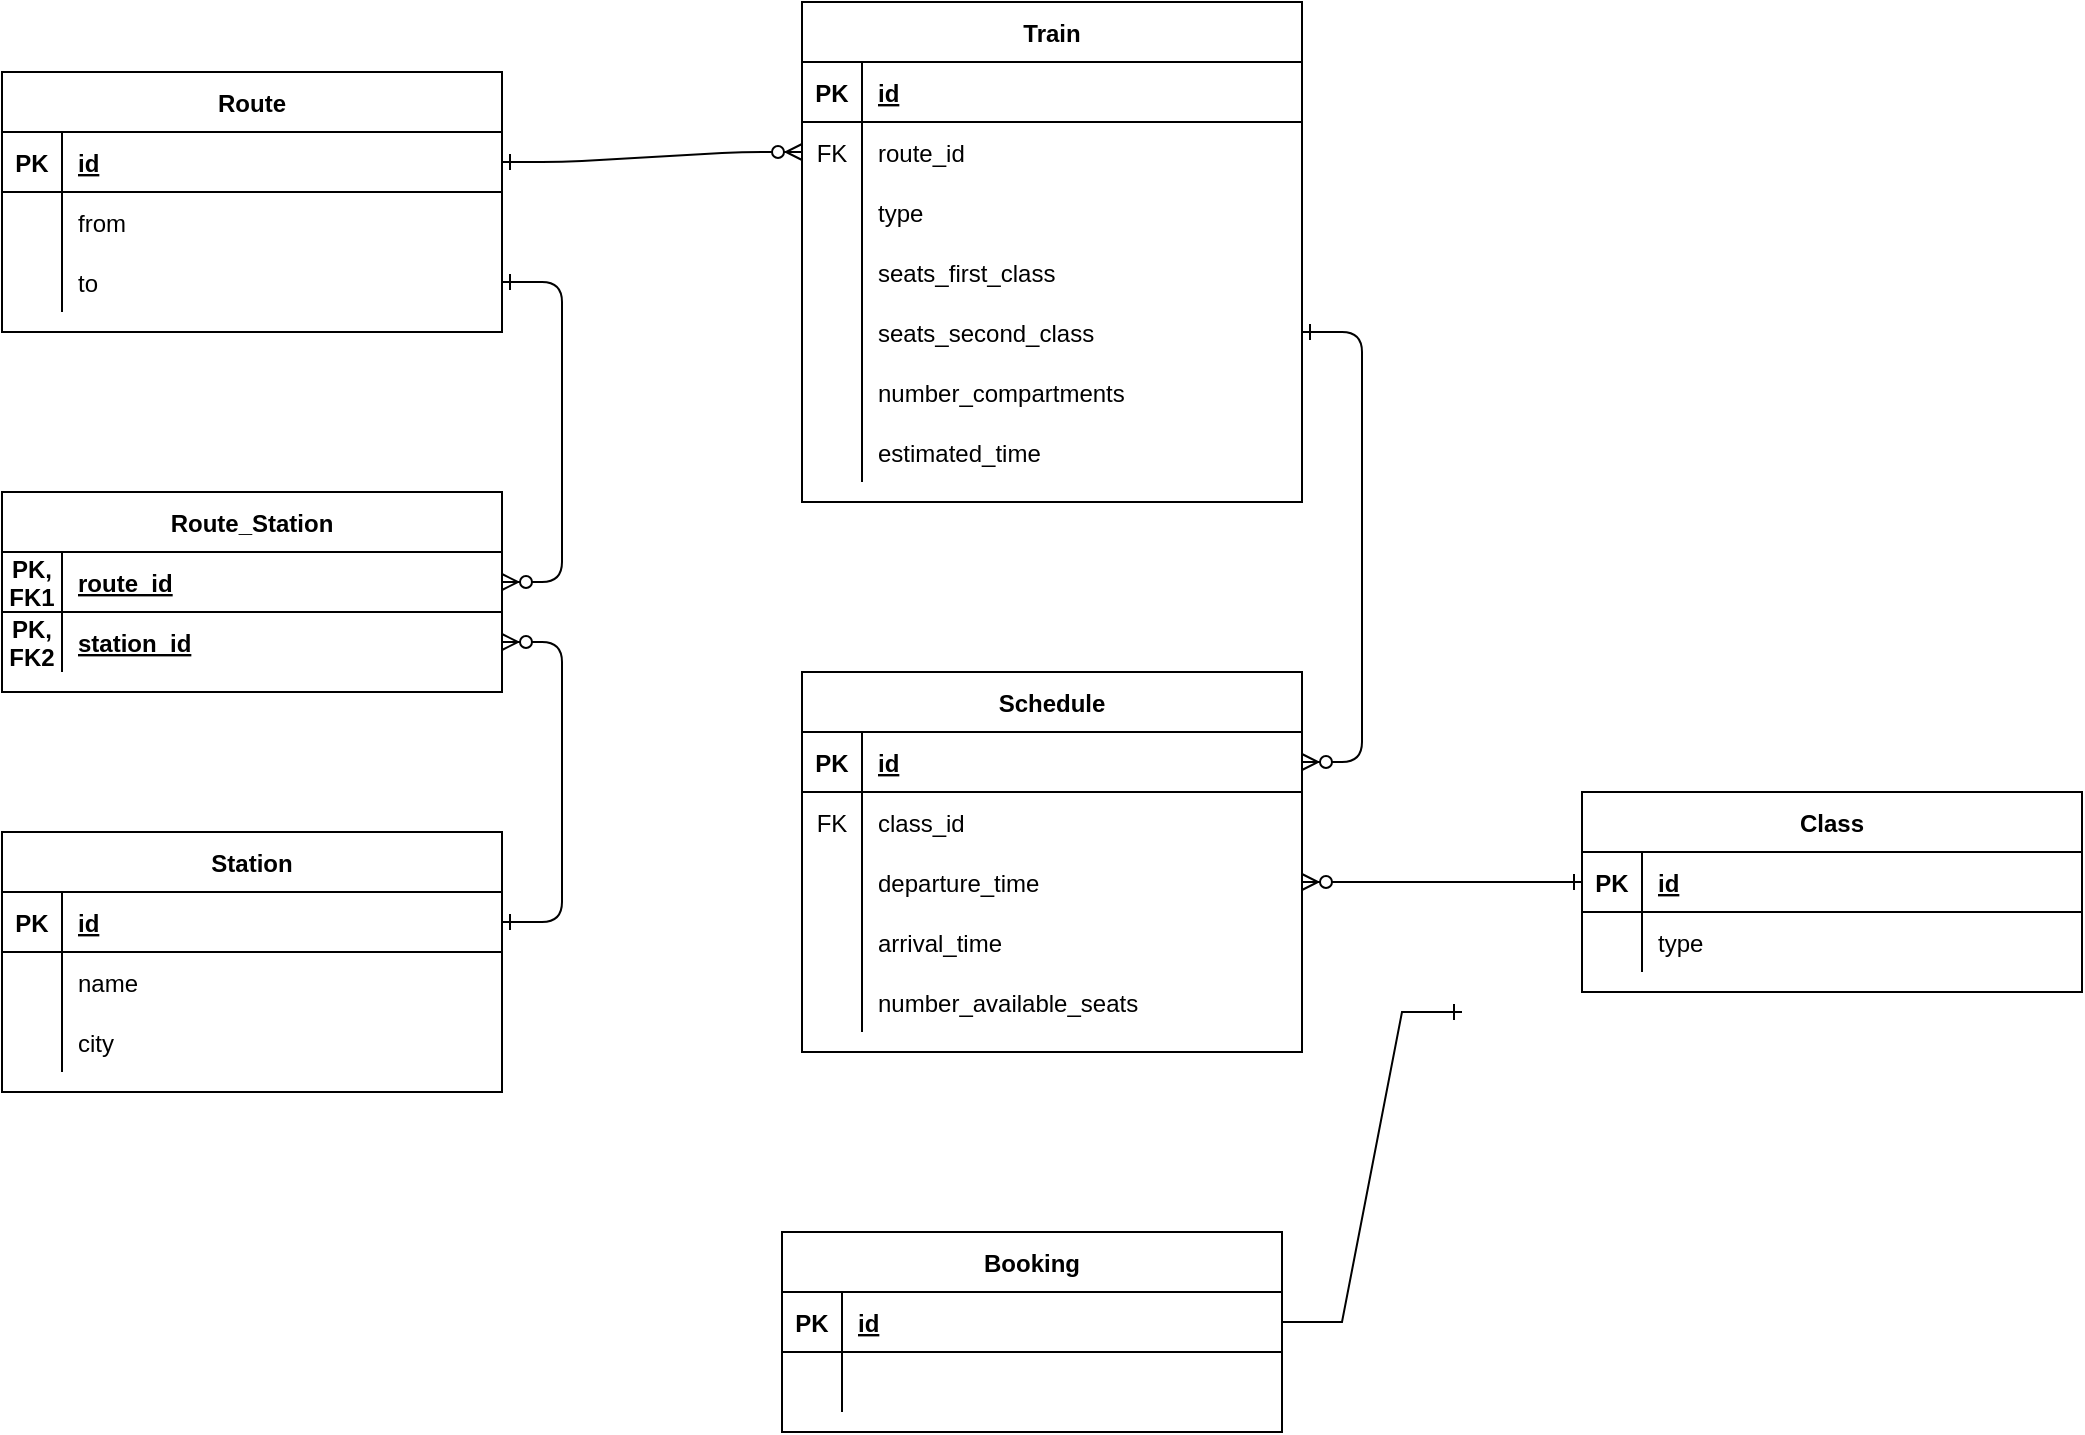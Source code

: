 <mxfile version="20.7.4" type="github">
  <diagram id="R2lEEEUBdFMjLlhIrx00" name="Page-1">
    <mxGraphModel dx="1050" dy="549" grid="1" gridSize="10" guides="1" tooltips="1" connect="1" arrows="1" fold="1" page="1" pageScale="1" pageWidth="850" pageHeight="1100" math="0" shadow="0" extFonts="Permanent Marker^https://fonts.googleapis.com/css?family=Permanent+Marker">
      <root>
        <mxCell id="0" />
        <mxCell id="1" parent="0" />
        <mxCell id="nPK6bukT2_QKHoeVYkHg-1" value="Schedule" style="shape=table;startSize=30;container=1;collapsible=1;childLayout=tableLayout;fixedRows=1;rowLines=0;fontStyle=1;align=center;resizeLast=1;" vertex="1" parent="1">
          <mxGeometry x="620" y="450" width="250" height="190" as="geometry" />
        </mxCell>
        <mxCell id="nPK6bukT2_QKHoeVYkHg-2" value="" style="shape=partialRectangle;collapsible=0;dropTarget=0;pointerEvents=0;fillColor=none;points=[[0,0.5],[1,0.5]];portConstraint=eastwest;top=0;left=0;right=0;bottom=1;" vertex="1" parent="nPK6bukT2_QKHoeVYkHg-1">
          <mxGeometry y="30" width="250" height="30" as="geometry" />
        </mxCell>
        <mxCell id="nPK6bukT2_QKHoeVYkHg-3" value="PK" style="shape=partialRectangle;overflow=hidden;connectable=0;fillColor=none;top=0;left=0;bottom=0;right=0;fontStyle=1;" vertex="1" parent="nPK6bukT2_QKHoeVYkHg-2">
          <mxGeometry width="30" height="30" as="geometry">
            <mxRectangle width="30" height="30" as="alternateBounds" />
          </mxGeometry>
        </mxCell>
        <mxCell id="nPK6bukT2_QKHoeVYkHg-4" value="id" style="shape=partialRectangle;overflow=hidden;connectable=0;fillColor=none;top=0;left=0;bottom=0;right=0;align=left;spacingLeft=6;fontStyle=5;" vertex="1" parent="nPK6bukT2_QKHoeVYkHg-2">
          <mxGeometry x="30" width="220" height="30" as="geometry">
            <mxRectangle width="220" height="30" as="alternateBounds" />
          </mxGeometry>
        </mxCell>
        <mxCell id="nPK6bukT2_QKHoeVYkHg-5" value="" style="shape=partialRectangle;collapsible=0;dropTarget=0;pointerEvents=0;fillColor=none;points=[[0,0.5],[1,0.5]];portConstraint=eastwest;top=0;left=0;right=0;bottom=0;" vertex="1" parent="nPK6bukT2_QKHoeVYkHg-1">
          <mxGeometry y="60" width="250" height="30" as="geometry" />
        </mxCell>
        <mxCell id="nPK6bukT2_QKHoeVYkHg-6" value="FK" style="shape=partialRectangle;overflow=hidden;connectable=0;fillColor=none;top=0;left=0;bottom=0;right=0;" vertex="1" parent="nPK6bukT2_QKHoeVYkHg-5">
          <mxGeometry width="30" height="30" as="geometry">
            <mxRectangle width="30" height="30" as="alternateBounds" />
          </mxGeometry>
        </mxCell>
        <mxCell id="nPK6bukT2_QKHoeVYkHg-7" value="class_id" style="shape=partialRectangle;overflow=hidden;connectable=0;fillColor=none;top=0;left=0;bottom=0;right=0;align=left;spacingLeft=6;" vertex="1" parent="nPK6bukT2_QKHoeVYkHg-5">
          <mxGeometry x="30" width="220" height="30" as="geometry">
            <mxRectangle width="220" height="30" as="alternateBounds" />
          </mxGeometry>
        </mxCell>
        <mxCell id="nPK6bukT2_QKHoeVYkHg-125" value="" style="shape=partialRectangle;collapsible=0;dropTarget=0;pointerEvents=0;fillColor=none;points=[[0,0.5],[1,0.5]];portConstraint=eastwest;top=0;left=0;right=0;bottom=0;" vertex="1" parent="nPK6bukT2_QKHoeVYkHg-1">
          <mxGeometry y="90" width="250" height="30" as="geometry" />
        </mxCell>
        <mxCell id="nPK6bukT2_QKHoeVYkHg-126" value="" style="shape=partialRectangle;overflow=hidden;connectable=0;fillColor=none;top=0;left=0;bottom=0;right=0;" vertex="1" parent="nPK6bukT2_QKHoeVYkHg-125">
          <mxGeometry width="30" height="30" as="geometry">
            <mxRectangle width="30" height="30" as="alternateBounds" />
          </mxGeometry>
        </mxCell>
        <mxCell id="nPK6bukT2_QKHoeVYkHg-127" value="departure_time" style="shape=partialRectangle;overflow=hidden;connectable=0;fillColor=none;top=0;left=0;bottom=0;right=0;align=left;spacingLeft=6;" vertex="1" parent="nPK6bukT2_QKHoeVYkHg-125">
          <mxGeometry x="30" width="220" height="30" as="geometry">
            <mxRectangle width="220" height="30" as="alternateBounds" />
          </mxGeometry>
        </mxCell>
        <mxCell id="nPK6bukT2_QKHoeVYkHg-122" value="" style="shape=partialRectangle;collapsible=0;dropTarget=0;pointerEvents=0;fillColor=none;points=[[0,0.5],[1,0.5]];portConstraint=eastwest;top=0;left=0;right=0;bottom=0;" vertex="1" parent="nPK6bukT2_QKHoeVYkHg-1">
          <mxGeometry y="120" width="250" height="30" as="geometry" />
        </mxCell>
        <mxCell id="nPK6bukT2_QKHoeVYkHg-123" value="" style="shape=partialRectangle;overflow=hidden;connectable=0;fillColor=none;top=0;left=0;bottom=0;right=0;" vertex="1" parent="nPK6bukT2_QKHoeVYkHg-122">
          <mxGeometry width="30" height="30" as="geometry">
            <mxRectangle width="30" height="30" as="alternateBounds" />
          </mxGeometry>
        </mxCell>
        <mxCell id="nPK6bukT2_QKHoeVYkHg-124" value="arrival_time" style="shape=partialRectangle;overflow=hidden;connectable=0;fillColor=none;top=0;left=0;bottom=0;right=0;align=left;spacingLeft=6;" vertex="1" parent="nPK6bukT2_QKHoeVYkHg-122">
          <mxGeometry x="30" width="220" height="30" as="geometry">
            <mxRectangle width="220" height="30" as="alternateBounds" />
          </mxGeometry>
        </mxCell>
        <mxCell id="nPK6bukT2_QKHoeVYkHg-129" value="" style="shape=partialRectangle;collapsible=0;dropTarget=0;pointerEvents=0;fillColor=none;points=[[0,0.5],[1,0.5]];portConstraint=eastwest;top=0;left=0;right=0;bottom=0;" vertex="1" parent="nPK6bukT2_QKHoeVYkHg-1">
          <mxGeometry y="150" width="250" height="30" as="geometry" />
        </mxCell>
        <mxCell id="nPK6bukT2_QKHoeVYkHg-130" value="" style="shape=partialRectangle;overflow=hidden;connectable=0;fillColor=none;top=0;left=0;bottom=0;right=0;" vertex="1" parent="nPK6bukT2_QKHoeVYkHg-129">
          <mxGeometry width="30" height="30" as="geometry">
            <mxRectangle width="30" height="30" as="alternateBounds" />
          </mxGeometry>
        </mxCell>
        <mxCell id="nPK6bukT2_QKHoeVYkHg-131" value="number_available_seats" style="shape=partialRectangle;overflow=hidden;connectable=0;fillColor=none;top=0;left=0;bottom=0;right=0;align=left;spacingLeft=6;" vertex="1" parent="nPK6bukT2_QKHoeVYkHg-129">
          <mxGeometry x="30" width="220" height="30" as="geometry">
            <mxRectangle width="220" height="30" as="alternateBounds" />
          </mxGeometry>
        </mxCell>
        <mxCell id="nPK6bukT2_QKHoeVYkHg-21" value="Station" style="shape=table;startSize=30;container=1;collapsible=1;childLayout=tableLayout;fixedRows=1;rowLines=0;fontStyle=1;align=center;resizeLast=1;" vertex="1" parent="1">
          <mxGeometry x="220" y="530" width="250" height="130" as="geometry" />
        </mxCell>
        <mxCell id="nPK6bukT2_QKHoeVYkHg-22" value="" style="shape=partialRectangle;collapsible=0;dropTarget=0;pointerEvents=0;fillColor=none;points=[[0,0.5],[1,0.5]];portConstraint=eastwest;top=0;left=0;right=0;bottom=1;" vertex="1" parent="nPK6bukT2_QKHoeVYkHg-21">
          <mxGeometry y="30" width="250" height="30" as="geometry" />
        </mxCell>
        <mxCell id="nPK6bukT2_QKHoeVYkHg-23" value="PK" style="shape=partialRectangle;overflow=hidden;connectable=0;fillColor=none;top=0;left=0;bottom=0;right=0;fontStyle=1;" vertex="1" parent="nPK6bukT2_QKHoeVYkHg-22">
          <mxGeometry width="30" height="30" as="geometry">
            <mxRectangle width="30" height="30" as="alternateBounds" />
          </mxGeometry>
        </mxCell>
        <mxCell id="nPK6bukT2_QKHoeVYkHg-24" value="id" style="shape=partialRectangle;overflow=hidden;connectable=0;fillColor=none;top=0;left=0;bottom=0;right=0;align=left;spacingLeft=6;fontStyle=5;" vertex="1" parent="nPK6bukT2_QKHoeVYkHg-22">
          <mxGeometry x="30" width="220" height="30" as="geometry">
            <mxRectangle width="220" height="30" as="alternateBounds" />
          </mxGeometry>
        </mxCell>
        <mxCell id="nPK6bukT2_QKHoeVYkHg-25" value="" style="shape=partialRectangle;collapsible=0;dropTarget=0;pointerEvents=0;fillColor=none;points=[[0,0.5],[1,0.5]];portConstraint=eastwest;top=0;left=0;right=0;bottom=0;" vertex="1" parent="nPK6bukT2_QKHoeVYkHg-21">
          <mxGeometry y="60" width="250" height="30" as="geometry" />
        </mxCell>
        <mxCell id="nPK6bukT2_QKHoeVYkHg-26" value="" style="shape=partialRectangle;overflow=hidden;connectable=0;fillColor=none;top=0;left=0;bottom=0;right=0;" vertex="1" parent="nPK6bukT2_QKHoeVYkHg-25">
          <mxGeometry width="30" height="30" as="geometry">
            <mxRectangle width="30" height="30" as="alternateBounds" />
          </mxGeometry>
        </mxCell>
        <mxCell id="nPK6bukT2_QKHoeVYkHg-27" value="name" style="shape=partialRectangle;overflow=hidden;connectable=0;fillColor=none;top=0;left=0;bottom=0;right=0;align=left;spacingLeft=6;" vertex="1" parent="nPK6bukT2_QKHoeVYkHg-25">
          <mxGeometry x="30" width="220" height="30" as="geometry">
            <mxRectangle width="220" height="30" as="alternateBounds" />
          </mxGeometry>
        </mxCell>
        <mxCell id="nPK6bukT2_QKHoeVYkHg-106" value="" style="shape=partialRectangle;collapsible=0;dropTarget=0;pointerEvents=0;fillColor=none;points=[[0,0.5],[1,0.5]];portConstraint=eastwest;top=0;left=0;right=0;bottom=0;" vertex="1" parent="nPK6bukT2_QKHoeVYkHg-21">
          <mxGeometry y="90" width="250" height="30" as="geometry" />
        </mxCell>
        <mxCell id="nPK6bukT2_QKHoeVYkHg-107" value="" style="shape=partialRectangle;overflow=hidden;connectable=0;fillColor=none;top=0;left=0;bottom=0;right=0;" vertex="1" parent="nPK6bukT2_QKHoeVYkHg-106">
          <mxGeometry width="30" height="30" as="geometry">
            <mxRectangle width="30" height="30" as="alternateBounds" />
          </mxGeometry>
        </mxCell>
        <mxCell id="nPK6bukT2_QKHoeVYkHg-108" value="city" style="shape=partialRectangle;overflow=hidden;connectable=0;fillColor=none;top=0;left=0;bottom=0;right=0;align=left;spacingLeft=6;" vertex="1" parent="nPK6bukT2_QKHoeVYkHg-106">
          <mxGeometry x="30" width="220" height="30" as="geometry">
            <mxRectangle width="220" height="30" as="alternateBounds" />
          </mxGeometry>
        </mxCell>
        <mxCell id="nPK6bukT2_QKHoeVYkHg-35" value="Route" style="shape=table;startSize=30;container=1;collapsible=1;childLayout=tableLayout;fixedRows=1;rowLines=0;fontStyle=1;align=center;resizeLast=1;" vertex="1" parent="1">
          <mxGeometry x="220" y="150" width="250" height="130" as="geometry" />
        </mxCell>
        <mxCell id="nPK6bukT2_QKHoeVYkHg-36" value="" style="shape=partialRectangle;collapsible=0;dropTarget=0;pointerEvents=0;fillColor=none;points=[[0,0.5],[1,0.5]];portConstraint=eastwest;top=0;left=0;right=0;bottom=1;" vertex="1" parent="nPK6bukT2_QKHoeVYkHg-35">
          <mxGeometry y="30" width="250" height="30" as="geometry" />
        </mxCell>
        <mxCell id="nPK6bukT2_QKHoeVYkHg-37" value="PK" style="shape=partialRectangle;overflow=hidden;connectable=0;fillColor=none;top=0;left=0;bottom=0;right=0;fontStyle=1;" vertex="1" parent="nPK6bukT2_QKHoeVYkHg-36">
          <mxGeometry width="30" height="30" as="geometry">
            <mxRectangle width="30" height="30" as="alternateBounds" />
          </mxGeometry>
        </mxCell>
        <mxCell id="nPK6bukT2_QKHoeVYkHg-38" value="id" style="shape=partialRectangle;overflow=hidden;connectable=0;fillColor=none;top=0;left=0;bottom=0;right=0;align=left;spacingLeft=6;fontStyle=5;" vertex="1" parent="nPK6bukT2_QKHoeVYkHg-36">
          <mxGeometry x="30" width="220" height="30" as="geometry">
            <mxRectangle width="220" height="30" as="alternateBounds" />
          </mxGeometry>
        </mxCell>
        <mxCell id="nPK6bukT2_QKHoeVYkHg-39" value="" style="shape=partialRectangle;collapsible=0;dropTarget=0;pointerEvents=0;fillColor=none;points=[[0,0.5],[1,0.5]];portConstraint=eastwest;top=0;left=0;right=0;bottom=0;" vertex="1" parent="nPK6bukT2_QKHoeVYkHg-35">
          <mxGeometry y="60" width="250" height="30" as="geometry" />
        </mxCell>
        <mxCell id="nPK6bukT2_QKHoeVYkHg-40" value="" style="shape=partialRectangle;overflow=hidden;connectable=0;fillColor=none;top=0;left=0;bottom=0;right=0;" vertex="1" parent="nPK6bukT2_QKHoeVYkHg-39">
          <mxGeometry width="30" height="30" as="geometry">
            <mxRectangle width="30" height="30" as="alternateBounds" />
          </mxGeometry>
        </mxCell>
        <mxCell id="nPK6bukT2_QKHoeVYkHg-41" value="from" style="shape=partialRectangle;overflow=hidden;connectable=0;fillColor=none;top=0;left=0;bottom=0;right=0;align=left;spacingLeft=6;" vertex="1" parent="nPK6bukT2_QKHoeVYkHg-39">
          <mxGeometry x="30" width="220" height="30" as="geometry">
            <mxRectangle width="220" height="30" as="alternateBounds" />
          </mxGeometry>
        </mxCell>
        <mxCell id="nPK6bukT2_QKHoeVYkHg-71" value="" style="shape=partialRectangle;collapsible=0;dropTarget=0;pointerEvents=0;fillColor=none;points=[[0,0.5],[1,0.5]];portConstraint=eastwest;top=0;left=0;right=0;bottom=0;" vertex="1" parent="nPK6bukT2_QKHoeVYkHg-35">
          <mxGeometry y="90" width="250" height="30" as="geometry" />
        </mxCell>
        <mxCell id="nPK6bukT2_QKHoeVYkHg-72" value="" style="shape=partialRectangle;overflow=hidden;connectable=0;fillColor=none;top=0;left=0;bottom=0;right=0;" vertex="1" parent="nPK6bukT2_QKHoeVYkHg-71">
          <mxGeometry width="30" height="30" as="geometry">
            <mxRectangle width="30" height="30" as="alternateBounds" />
          </mxGeometry>
        </mxCell>
        <mxCell id="nPK6bukT2_QKHoeVYkHg-73" value="to" style="shape=partialRectangle;overflow=hidden;connectable=0;fillColor=none;top=0;left=0;bottom=0;right=0;align=left;spacingLeft=6;" vertex="1" parent="nPK6bukT2_QKHoeVYkHg-71">
          <mxGeometry x="30" width="220" height="30" as="geometry">
            <mxRectangle width="220" height="30" as="alternateBounds" />
          </mxGeometry>
        </mxCell>
        <mxCell id="nPK6bukT2_QKHoeVYkHg-49" value="" style="edgeStyle=entityRelationEdgeStyle;endArrow=ERzeroToMany;startArrow=ERone;endFill=1;startFill=0;entryX=0;entryY=0.5;entryDx=0;entryDy=0;exitX=1;exitY=0.5;exitDx=0;exitDy=0;" edge="1" parent="1" source="nPK6bukT2_QKHoeVYkHg-36" target="nPK6bukT2_QKHoeVYkHg-91">
          <mxGeometry x="-0.455" y="59" width="100" height="100" relative="1" as="geometry">
            <mxPoint x="440" y="270" as="sourcePoint" />
            <mxPoint x="600" y="205" as="targetPoint" />
            <mxPoint x="-27" y="-20" as="offset" />
          </mxGeometry>
        </mxCell>
        <mxCell id="nPK6bukT2_QKHoeVYkHg-50" value="" style="edgeStyle=entityRelationEdgeStyle;endArrow=ERzeroToMany;startArrow=ERone;endFill=1;startFill=0;entryX=1;entryY=0.5;entryDx=0;entryDy=0;exitX=1;exitY=0.5;exitDx=0;exitDy=0;" edge="1" parent="1" source="nPK6bukT2_QKHoeVYkHg-71" target="nPK6bukT2_QKHoeVYkHg-52">
          <mxGeometry x="-0.455" y="59" width="100" height="100" relative="1" as="geometry">
            <mxPoint x="530" y="270" as="sourcePoint" />
            <mxPoint x="510" y="340" as="targetPoint" />
            <mxPoint x="-27" y="-20" as="offset" />
          </mxGeometry>
        </mxCell>
        <mxCell id="nPK6bukT2_QKHoeVYkHg-51" value="Route_Station" style="shape=table;startSize=30;container=1;collapsible=1;childLayout=tableLayout;fixedRows=1;rowLines=0;fontStyle=1;align=center;resizeLast=1;" vertex="1" parent="1">
          <mxGeometry x="220" y="360" width="250" height="100" as="geometry" />
        </mxCell>
        <mxCell id="nPK6bukT2_QKHoeVYkHg-52" value="" style="shape=partialRectangle;collapsible=0;dropTarget=0;pointerEvents=0;fillColor=none;points=[[0,0.5],[1,0.5]];portConstraint=eastwest;top=0;left=0;right=0;bottom=1;" vertex="1" parent="nPK6bukT2_QKHoeVYkHg-51">
          <mxGeometry y="30" width="250" height="30" as="geometry" />
        </mxCell>
        <mxCell id="nPK6bukT2_QKHoeVYkHg-53" value="PK,&#xa;FK1" style="shape=partialRectangle;overflow=hidden;connectable=0;fillColor=none;top=0;left=0;bottom=0;right=0;fontStyle=1;" vertex="1" parent="nPK6bukT2_QKHoeVYkHg-52">
          <mxGeometry width="30" height="30" as="geometry">
            <mxRectangle width="30" height="30" as="alternateBounds" />
          </mxGeometry>
        </mxCell>
        <mxCell id="nPK6bukT2_QKHoeVYkHg-54" value="route_id" style="shape=partialRectangle;overflow=hidden;connectable=0;fillColor=none;top=0;left=0;bottom=0;right=0;align=left;spacingLeft=6;fontStyle=5;" vertex="1" parent="nPK6bukT2_QKHoeVYkHg-52">
          <mxGeometry x="30" width="220" height="30" as="geometry">
            <mxRectangle width="220" height="30" as="alternateBounds" />
          </mxGeometry>
        </mxCell>
        <mxCell id="nPK6bukT2_QKHoeVYkHg-55" value="" style="shape=partialRectangle;collapsible=0;dropTarget=0;pointerEvents=0;fillColor=none;points=[[0,0.5],[1,0.5]];portConstraint=eastwest;top=0;left=0;right=0;bottom=0;" vertex="1" parent="nPK6bukT2_QKHoeVYkHg-51">
          <mxGeometry y="60" width="250" height="30" as="geometry" />
        </mxCell>
        <mxCell id="nPK6bukT2_QKHoeVYkHg-56" value="PK,&#xa;FK2" style="shape=partialRectangle;overflow=hidden;connectable=0;fillColor=none;top=0;left=0;bottom=0;right=0;fontStyle=1" vertex="1" parent="nPK6bukT2_QKHoeVYkHg-55">
          <mxGeometry width="30" height="30" as="geometry">
            <mxRectangle width="30" height="30" as="alternateBounds" />
          </mxGeometry>
        </mxCell>
        <mxCell id="nPK6bukT2_QKHoeVYkHg-57" value="station_id" style="shape=partialRectangle;overflow=hidden;connectable=0;fillColor=none;top=0;left=0;bottom=0;right=0;align=left;spacingLeft=6;fontStyle=5" vertex="1" parent="nPK6bukT2_QKHoeVYkHg-55">
          <mxGeometry x="30" width="220" height="30" as="geometry">
            <mxRectangle width="220" height="30" as="alternateBounds" />
          </mxGeometry>
        </mxCell>
        <mxCell id="nPK6bukT2_QKHoeVYkHg-59" value="" style="edgeStyle=entityRelationEdgeStyle;endArrow=ERzeroToMany;startArrow=ERone;endFill=1;startFill=0;exitX=1;exitY=0.5;exitDx=0;exitDy=0;entryX=1;entryY=0.5;entryDx=0;entryDy=0;" edge="1" parent="1" source="nPK6bukT2_QKHoeVYkHg-22" target="nPK6bukT2_QKHoeVYkHg-55">
          <mxGeometry x="-0.455" y="59" width="100" height="100" relative="1" as="geometry">
            <mxPoint x="480" y="245" as="sourcePoint" />
            <mxPoint x="480" y="415" as="targetPoint" />
            <mxPoint x="-27" y="-20" as="offset" />
          </mxGeometry>
        </mxCell>
        <mxCell id="nPK6bukT2_QKHoeVYkHg-62" value="Booking" style="shape=table;startSize=30;container=1;collapsible=1;childLayout=tableLayout;fixedRows=1;rowLines=0;fontStyle=1;align=center;resizeLast=1;" vertex="1" parent="1">
          <mxGeometry x="610" y="730" width="250" height="100" as="geometry" />
        </mxCell>
        <mxCell id="nPK6bukT2_QKHoeVYkHg-63" value="" style="shape=partialRectangle;collapsible=0;dropTarget=0;pointerEvents=0;fillColor=none;points=[[0,0.5],[1,0.5]];portConstraint=eastwest;top=0;left=0;right=0;bottom=1;" vertex="1" parent="nPK6bukT2_QKHoeVYkHg-62">
          <mxGeometry y="30" width="250" height="30" as="geometry" />
        </mxCell>
        <mxCell id="nPK6bukT2_QKHoeVYkHg-64" value="PK" style="shape=partialRectangle;overflow=hidden;connectable=0;fillColor=none;top=0;left=0;bottom=0;right=0;fontStyle=1;" vertex="1" parent="nPK6bukT2_QKHoeVYkHg-63">
          <mxGeometry width="30" height="30" as="geometry">
            <mxRectangle width="30" height="30" as="alternateBounds" />
          </mxGeometry>
        </mxCell>
        <mxCell id="nPK6bukT2_QKHoeVYkHg-65" value="id" style="shape=partialRectangle;overflow=hidden;connectable=0;fillColor=none;top=0;left=0;bottom=0;right=0;align=left;spacingLeft=6;fontStyle=5;" vertex="1" parent="nPK6bukT2_QKHoeVYkHg-63">
          <mxGeometry x="30" width="220" height="30" as="geometry">
            <mxRectangle width="220" height="30" as="alternateBounds" />
          </mxGeometry>
        </mxCell>
        <mxCell id="nPK6bukT2_QKHoeVYkHg-66" value="" style="shape=partialRectangle;collapsible=0;dropTarget=0;pointerEvents=0;fillColor=none;points=[[0,0.5],[1,0.5]];portConstraint=eastwest;top=0;left=0;right=0;bottom=0;" vertex="1" parent="nPK6bukT2_QKHoeVYkHg-62">
          <mxGeometry y="60" width="250" height="30" as="geometry" />
        </mxCell>
        <mxCell id="nPK6bukT2_QKHoeVYkHg-67" value="" style="shape=partialRectangle;overflow=hidden;connectable=0;fillColor=none;top=0;left=0;bottom=0;right=0;" vertex="1" parent="nPK6bukT2_QKHoeVYkHg-66">
          <mxGeometry width="30" height="30" as="geometry">
            <mxRectangle width="30" height="30" as="alternateBounds" />
          </mxGeometry>
        </mxCell>
        <mxCell id="nPK6bukT2_QKHoeVYkHg-68" value="" style="shape=partialRectangle;overflow=hidden;connectable=0;fillColor=none;top=0;left=0;bottom=0;right=0;align=left;spacingLeft=6;" vertex="1" parent="nPK6bukT2_QKHoeVYkHg-66">
          <mxGeometry x="30" width="220" height="30" as="geometry">
            <mxRectangle width="220" height="30" as="alternateBounds" />
          </mxGeometry>
        </mxCell>
        <mxCell id="nPK6bukT2_QKHoeVYkHg-69" value="" style="edgeStyle=entityRelationEdgeStyle;endArrow=ERzeroToMany;startArrow=ERone;endFill=1;startFill=0;entryX=1;entryY=0.5;entryDx=0;entryDy=0;exitX=1;exitY=0.5;exitDx=0;exitDy=0;" edge="1" parent="1" source="nPK6bukT2_QKHoeVYkHg-100" target="nPK6bukT2_QKHoeVYkHg-2">
          <mxGeometry x="-0.455" y="59" width="100" height="100" relative="1" as="geometry">
            <mxPoint x="960" y="270" as="sourcePoint" />
            <mxPoint x="860" y="215" as="targetPoint" />
            <mxPoint x="-27" y="-20" as="offset" />
          </mxGeometry>
        </mxCell>
        <mxCell id="nPK6bukT2_QKHoeVYkHg-70" value="" style="edgeStyle=entityRelationEdgeStyle;fontSize=12;html=1;endArrow=ERone;endFill=1;rounded=0;exitX=1;exitY=0.5;exitDx=0;exitDy=0;" edge="1" parent="1" source="nPK6bukT2_QKHoeVYkHg-63">
          <mxGeometry width="100" height="100" relative="1" as="geometry">
            <mxPoint x="580" y="440" as="sourcePoint" />
            <mxPoint x="950" y="620" as="targetPoint" />
          </mxGeometry>
        </mxCell>
        <mxCell id="nPK6bukT2_QKHoeVYkHg-87" value="Train" style="shape=table;startSize=30;container=1;collapsible=1;childLayout=tableLayout;fixedRows=1;rowLines=0;fontStyle=1;align=center;resizeLast=1;" vertex="1" parent="1">
          <mxGeometry x="620" y="115" width="250" height="250" as="geometry" />
        </mxCell>
        <mxCell id="nPK6bukT2_QKHoeVYkHg-88" value="" style="shape=partialRectangle;collapsible=0;dropTarget=0;pointerEvents=0;fillColor=none;points=[[0,0.5],[1,0.5]];portConstraint=eastwest;top=0;left=0;right=0;bottom=1;" vertex="1" parent="nPK6bukT2_QKHoeVYkHg-87">
          <mxGeometry y="30" width="250" height="30" as="geometry" />
        </mxCell>
        <mxCell id="nPK6bukT2_QKHoeVYkHg-89" value="PK" style="shape=partialRectangle;overflow=hidden;connectable=0;fillColor=none;top=0;left=0;bottom=0;right=0;fontStyle=1;" vertex="1" parent="nPK6bukT2_QKHoeVYkHg-88">
          <mxGeometry width="30" height="30" as="geometry">
            <mxRectangle width="30" height="30" as="alternateBounds" />
          </mxGeometry>
        </mxCell>
        <mxCell id="nPK6bukT2_QKHoeVYkHg-90" value="id" style="shape=partialRectangle;overflow=hidden;connectable=0;fillColor=none;top=0;left=0;bottom=0;right=0;align=left;spacingLeft=6;fontStyle=5;" vertex="1" parent="nPK6bukT2_QKHoeVYkHg-88">
          <mxGeometry x="30" width="220" height="30" as="geometry">
            <mxRectangle width="220" height="30" as="alternateBounds" />
          </mxGeometry>
        </mxCell>
        <mxCell id="nPK6bukT2_QKHoeVYkHg-91" value="" style="shape=partialRectangle;collapsible=0;dropTarget=0;pointerEvents=0;fillColor=none;points=[[0,0.5],[1,0.5]];portConstraint=eastwest;top=0;left=0;right=0;bottom=0;" vertex="1" parent="nPK6bukT2_QKHoeVYkHg-87">
          <mxGeometry y="60" width="250" height="30" as="geometry" />
        </mxCell>
        <mxCell id="nPK6bukT2_QKHoeVYkHg-92" value="FK" style="shape=partialRectangle;overflow=hidden;connectable=0;fillColor=none;top=0;left=0;bottom=0;right=0;" vertex="1" parent="nPK6bukT2_QKHoeVYkHg-91">
          <mxGeometry width="30" height="30" as="geometry">
            <mxRectangle width="30" height="30" as="alternateBounds" />
          </mxGeometry>
        </mxCell>
        <mxCell id="nPK6bukT2_QKHoeVYkHg-93" value="route_id" style="shape=partialRectangle;overflow=hidden;connectable=0;fillColor=none;top=0;left=0;bottom=0;right=0;align=left;spacingLeft=6;" vertex="1" parent="nPK6bukT2_QKHoeVYkHg-91">
          <mxGeometry x="30" width="220" height="30" as="geometry">
            <mxRectangle width="220" height="30" as="alternateBounds" />
          </mxGeometry>
        </mxCell>
        <mxCell id="nPK6bukT2_QKHoeVYkHg-109" value="" style="shape=partialRectangle;collapsible=0;dropTarget=0;pointerEvents=0;fillColor=none;points=[[0,0.5],[1,0.5]];portConstraint=eastwest;top=0;left=0;right=0;bottom=0;" vertex="1" parent="nPK6bukT2_QKHoeVYkHg-87">
          <mxGeometry y="90" width="250" height="30" as="geometry" />
        </mxCell>
        <mxCell id="nPK6bukT2_QKHoeVYkHg-110" value="" style="shape=partialRectangle;overflow=hidden;connectable=0;fillColor=none;top=0;left=0;bottom=0;right=0;" vertex="1" parent="nPK6bukT2_QKHoeVYkHg-109">
          <mxGeometry width="30" height="30" as="geometry">
            <mxRectangle width="30" height="30" as="alternateBounds" />
          </mxGeometry>
        </mxCell>
        <mxCell id="nPK6bukT2_QKHoeVYkHg-111" value="type" style="shape=partialRectangle;overflow=hidden;connectable=0;fillColor=none;top=0;left=0;bottom=0;right=0;align=left;spacingLeft=6;" vertex="1" parent="nPK6bukT2_QKHoeVYkHg-109">
          <mxGeometry x="30" width="220" height="30" as="geometry">
            <mxRectangle width="220" height="30" as="alternateBounds" />
          </mxGeometry>
        </mxCell>
        <mxCell id="nPK6bukT2_QKHoeVYkHg-97" value="" style="shape=partialRectangle;collapsible=0;dropTarget=0;pointerEvents=0;fillColor=none;points=[[0,0.5],[1,0.5]];portConstraint=eastwest;top=0;left=0;right=0;bottom=0;" vertex="1" parent="nPK6bukT2_QKHoeVYkHg-87">
          <mxGeometry y="120" width="250" height="30" as="geometry" />
        </mxCell>
        <mxCell id="nPK6bukT2_QKHoeVYkHg-98" value="" style="shape=partialRectangle;overflow=hidden;connectable=0;fillColor=none;top=0;left=0;bottom=0;right=0;" vertex="1" parent="nPK6bukT2_QKHoeVYkHg-97">
          <mxGeometry width="30" height="30" as="geometry">
            <mxRectangle width="30" height="30" as="alternateBounds" />
          </mxGeometry>
        </mxCell>
        <mxCell id="nPK6bukT2_QKHoeVYkHg-99" value="seats_first_class" style="shape=partialRectangle;overflow=hidden;connectable=0;fillColor=none;top=0;left=0;bottom=0;right=0;align=left;spacingLeft=6;" vertex="1" parent="nPK6bukT2_QKHoeVYkHg-97">
          <mxGeometry x="30" width="220" height="30" as="geometry">
            <mxRectangle width="220" height="30" as="alternateBounds" />
          </mxGeometry>
        </mxCell>
        <mxCell id="nPK6bukT2_QKHoeVYkHg-100" value="" style="shape=partialRectangle;collapsible=0;dropTarget=0;pointerEvents=0;fillColor=none;points=[[0,0.5],[1,0.5]];portConstraint=eastwest;top=0;left=0;right=0;bottom=0;" vertex="1" parent="nPK6bukT2_QKHoeVYkHg-87">
          <mxGeometry y="150" width="250" height="30" as="geometry" />
        </mxCell>
        <mxCell id="nPK6bukT2_QKHoeVYkHg-101" value="" style="shape=partialRectangle;overflow=hidden;connectable=0;fillColor=none;top=0;left=0;bottom=0;right=0;" vertex="1" parent="nPK6bukT2_QKHoeVYkHg-100">
          <mxGeometry width="30" height="30" as="geometry">
            <mxRectangle width="30" height="30" as="alternateBounds" />
          </mxGeometry>
        </mxCell>
        <mxCell id="nPK6bukT2_QKHoeVYkHg-102" value="seats_second_class" style="shape=partialRectangle;overflow=hidden;connectable=0;fillColor=none;top=0;left=0;bottom=0;right=0;align=left;spacingLeft=6;" vertex="1" parent="nPK6bukT2_QKHoeVYkHg-100">
          <mxGeometry x="30" width="220" height="30" as="geometry">
            <mxRectangle width="220" height="30" as="alternateBounds" />
          </mxGeometry>
        </mxCell>
        <mxCell id="nPK6bukT2_QKHoeVYkHg-103" value="" style="shape=partialRectangle;collapsible=0;dropTarget=0;pointerEvents=0;fillColor=none;points=[[0,0.5],[1,0.5]];portConstraint=eastwest;top=0;left=0;right=0;bottom=0;" vertex="1" parent="nPK6bukT2_QKHoeVYkHg-87">
          <mxGeometry y="180" width="250" height="30" as="geometry" />
        </mxCell>
        <mxCell id="nPK6bukT2_QKHoeVYkHg-104" value="" style="shape=partialRectangle;overflow=hidden;connectable=0;fillColor=none;top=0;left=0;bottom=0;right=0;" vertex="1" parent="nPK6bukT2_QKHoeVYkHg-103">
          <mxGeometry width="30" height="30" as="geometry">
            <mxRectangle width="30" height="30" as="alternateBounds" />
          </mxGeometry>
        </mxCell>
        <mxCell id="nPK6bukT2_QKHoeVYkHg-105" value="number_compartments" style="shape=partialRectangle;overflow=hidden;connectable=0;fillColor=none;top=0;left=0;bottom=0;right=0;align=left;spacingLeft=6;" vertex="1" parent="nPK6bukT2_QKHoeVYkHg-103">
          <mxGeometry x="30" width="220" height="30" as="geometry">
            <mxRectangle width="220" height="30" as="alternateBounds" />
          </mxGeometry>
        </mxCell>
        <mxCell id="nPK6bukT2_QKHoeVYkHg-112" value="" style="shape=partialRectangle;collapsible=0;dropTarget=0;pointerEvents=0;fillColor=none;points=[[0,0.5],[1,0.5]];portConstraint=eastwest;top=0;left=0;right=0;bottom=0;" vertex="1" parent="nPK6bukT2_QKHoeVYkHg-87">
          <mxGeometry y="210" width="250" height="30" as="geometry" />
        </mxCell>
        <mxCell id="nPK6bukT2_QKHoeVYkHg-113" value="" style="shape=partialRectangle;overflow=hidden;connectable=0;fillColor=none;top=0;left=0;bottom=0;right=0;" vertex="1" parent="nPK6bukT2_QKHoeVYkHg-112">
          <mxGeometry width="30" height="30" as="geometry">
            <mxRectangle width="30" height="30" as="alternateBounds" />
          </mxGeometry>
        </mxCell>
        <mxCell id="nPK6bukT2_QKHoeVYkHg-114" value="estimated_time" style="shape=partialRectangle;overflow=hidden;connectable=0;fillColor=none;top=0;left=0;bottom=0;right=0;align=left;spacingLeft=6;" vertex="1" parent="nPK6bukT2_QKHoeVYkHg-112">
          <mxGeometry x="30" width="220" height="30" as="geometry">
            <mxRectangle width="220" height="30" as="alternateBounds" />
          </mxGeometry>
        </mxCell>
        <mxCell id="nPK6bukT2_QKHoeVYkHg-115" value="Class" style="shape=table;startSize=30;container=1;collapsible=1;childLayout=tableLayout;fixedRows=1;rowLines=0;fontStyle=1;align=center;resizeLast=1;" vertex="1" parent="1">
          <mxGeometry x="1010" y="510" width="250" height="100" as="geometry" />
        </mxCell>
        <mxCell id="nPK6bukT2_QKHoeVYkHg-116" value="" style="shape=partialRectangle;collapsible=0;dropTarget=0;pointerEvents=0;fillColor=none;points=[[0,0.5],[1,0.5]];portConstraint=eastwest;top=0;left=0;right=0;bottom=1;" vertex="1" parent="nPK6bukT2_QKHoeVYkHg-115">
          <mxGeometry y="30" width="250" height="30" as="geometry" />
        </mxCell>
        <mxCell id="nPK6bukT2_QKHoeVYkHg-117" value="PK" style="shape=partialRectangle;overflow=hidden;connectable=0;fillColor=none;top=0;left=0;bottom=0;right=0;fontStyle=1;" vertex="1" parent="nPK6bukT2_QKHoeVYkHg-116">
          <mxGeometry width="30" height="30" as="geometry">
            <mxRectangle width="30" height="30" as="alternateBounds" />
          </mxGeometry>
        </mxCell>
        <mxCell id="nPK6bukT2_QKHoeVYkHg-118" value="id" style="shape=partialRectangle;overflow=hidden;connectable=0;fillColor=none;top=0;left=0;bottom=0;right=0;align=left;spacingLeft=6;fontStyle=5;" vertex="1" parent="nPK6bukT2_QKHoeVYkHg-116">
          <mxGeometry x="30" width="220" height="30" as="geometry">
            <mxRectangle width="220" height="30" as="alternateBounds" />
          </mxGeometry>
        </mxCell>
        <mxCell id="nPK6bukT2_QKHoeVYkHg-119" value="" style="shape=partialRectangle;collapsible=0;dropTarget=0;pointerEvents=0;fillColor=none;points=[[0,0.5],[1,0.5]];portConstraint=eastwest;top=0;left=0;right=0;bottom=0;" vertex="1" parent="nPK6bukT2_QKHoeVYkHg-115">
          <mxGeometry y="60" width="250" height="30" as="geometry" />
        </mxCell>
        <mxCell id="nPK6bukT2_QKHoeVYkHg-120" value="" style="shape=partialRectangle;overflow=hidden;connectable=0;fillColor=none;top=0;left=0;bottom=0;right=0;" vertex="1" parent="nPK6bukT2_QKHoeVYkHg-119">
          <mxGeometry width="30" height="30" as="geometry">
            <mxRectangle width="30" height="30" as="alternateBounds" />
          </mxGeometry>
        </mxCell>
        <mxCell id="nPK6bukT2_QKHoeVYkHg-121" value="type" style="shape=partialRectangle;overflow=hidden;connectable=0;fillColor=none;top=0;left=0;bottom=0;right=0;align=left;spacingLeft=6;" vertex="1" parent="nPK6bukT2_QKHoeVYkHg-119">
          <mxGeometry x="30" width="220" height="30" as="geometry">
            <mxRectangle width="220" height="30" as="alternateBounds" />
          </mxGeometry>
        </mxCell>
        <mxCell id="nPK6bukT2_QKHoeVYkHg-128" value="" style="edgeStyle=entityRelationEdgeStyle;endArrow=ERzeroToMany;startArrow=ERone;endFill=1;startFill=0;exitX=0;exitY=0.5;exitDx=0;exitDy=0;entryX=1;entryY=0.5;entryDx=0;entryDy=0;" edge="1" parent="1" source="nPK6bukT2_QKHoeVYkHg-116" target="nPK6bukT2_QKHoeVYkHg-125">
          <mxGeometry x="-0.455" y="59" width="100" height="100" relative="1" as="geometry">
            <mxPoint x="880" y="290" as="sourcePoint" />
            <mxPoint x="940" y="540" as="targetPoint" />
            <mxPoint x="-27" y="-20" as="offset" />
          </mxGeometry>
        </mxCell>
      </root>
    </mxGraphModel>
  </diagram>
</mxfile>

